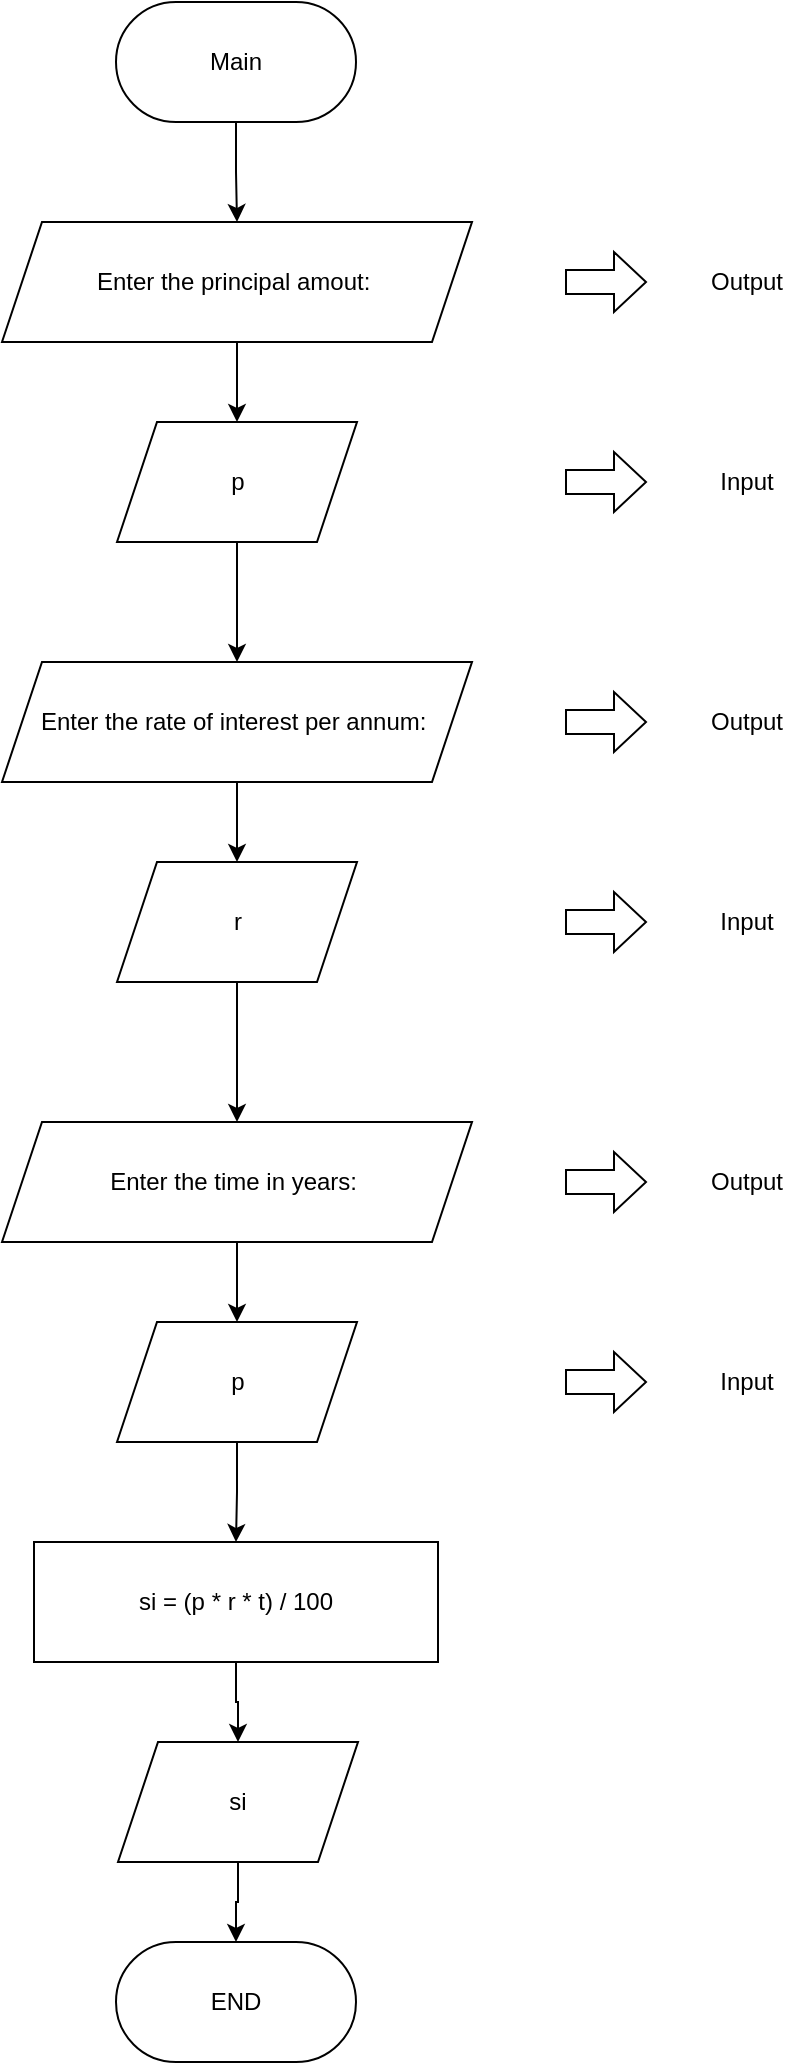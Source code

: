<mxfile version="26.2.2">
  <diagram name="Page-1" id="u8RO6fnT7Fma2MlrTh1C">
    <mxGraphModel dx="998" dy="498" grid="1" gridSize="10" guides="1" tooltips="1" connect="1" arrows="1" fold="1" page="1" pageScale="1" pageWidth="850" pageHeight="1100" math="0" shadow="0">
      <root>
        <mxCell id="0" />
        <mxCell id="1" parent="0" />
        <mxCell id="TdMK2pXTDtSjD5ZoeRto-3" value="" style="edgeStyle=orthogonalEdgeStyle;rounded=0;orthogonalLoop=1;jettySize=auto;html=1;" edge="1" parent="1" source="TdMK2pXTDtSjD5ZoeRto-1" target="TdMK2pXTDtSjD5ZoeRto-2">
          <mxGeometry relative="1" as="geometry" />
        </mxCell>
        <mxCell id="TdMK2pXTDtSjD5ZoeRto-1" value="Main" style="rounded=1;whiteSpace=wrap;html=1;arcSize=50;" vertex="1" parent="1">
          <mxGeometry x="365" y="42" width="120" height="60" as="geometry" />
        </mxCell>
        <mxCell id="TdMK2pXTDtSjD5ZoeRto-7" value="" style="edgeStyle=orthogonalEdgeStyle;rounded=0;orthogonalLoop=1;jettySize=auto;html=1;" edge="1" parent="1" source="TdMK2pXTDtSjD5ZoeRto-2" target="TdMK2pXTDtSjD5ZoeRto-6">
          <mxGeometry relative="1" as="geometry" />
        </mxCell>
        <mxCell id="TdMK2pXTDtSjD5ZoeRto-2" value="Enter the principal amout:&amp;nbsp;" style="shape=parallelogram;perimeter=parallelogramPerimeter;whiteSpace=wrap;html=1;fixedSize=1;" vertex="1" parent="1">
          <mxGeometry x="308" y="152" width="235" height="60" as="geometry" />
        </mxCell>
        <mxCell id="TdMK2pXTDtSjD5ZoeRto-4" value="" style="shape=singleArrow;whiteSpace=wrap;html=1;arrowWidth=0.4;arrowSize=0.4;" vertex="1" parent="1">
          <mxGeometry x="590" y="167" width="40" height="30" as="geometry" />
        </mxCell>
        <mxCell id="TdMK2pXTDtSjD5ZoeRto-5" value="Output" style="text;html=1;align=center;verticalAlign=middle;resizable=0;points=[];autosize=1;strokeColor=none;fillColor=none;" vertex="1" parent="1">
          <mxGeometry x="650" y="167" width="60" height="30" as="geometry" />
        </mxCell>
        <mxCell id="TdMK2pXTDtSjD5ZoeRto-19" value="" style="edgeStyle=orthogonalEdgeStyle;rounded=0;orthogonalLoop=1;jettySize=auto;html=1;" edge="1" parent="1" source="TdMK2pXTDtSjD5ZoeRto-6" target="TdMK2pXTDtSjD5ZoeRto-13">
          <mxGeometry relative="1" as="geometry" />
        </mxCell>
        <mxCell id="TdMK2pXTDtSjD5ZoeRto-6" value="p" style="shape=parallelogram;perimeter=parallelogramPerimeter;whiteSpace=wrap;html=1;fixedSize=1;" vertex="1" parent="1">
          <mxGeometry x="365.5" y="252" width="120" height="60" as="geometry" />
        </mxCell>
        <mxCell id="TdMK2pXTDtSjD5ZoeRto-8" value="" style="shape=singleArrow;whiteSpace=wrap;html=1;arrowWidth=0.4;arrowSize=0.4;" vertex="1" parent="1">
          <mxGeometry x="590" y="267" width="40" height="30" as="geometry" />
        </mxCell>
        <mxCell id="TdMK2pXTDtSjD5ZoeRto-9" value="Input" style="text;html=1;align=center;verticalAlign=middle;resizable=0;points=[];autosize=1;strokeColor=none;fillColor=none;" vertex="1" parent="1">
          <mxGeometry x="655" y="267" width="50" height="30" as="geometry" />
        </mxCell>
        <mxCell id="TdMK2pXTDtSjD5ZoeRto-12" value="" style="edgeStyle=orthogonalEdgeStyle;rounded=0;orthogonalLoop=1;jettySize=auto;html=1;" edge="1" parent="1" source="TdMK2pXTDtSjD5ZoeRto-13" target="TdMK2pXTDtSjD5ZoeRto-16">
          <mxGeometry relative="1" as="geometry" />
        </mxCell>
        <mxCell id="TdMK2pXTDtSjD5ZoeRto-13" value="Enter the rate of interest per annum:&amp;nbsp;" style="shape=parallelogram;perimeter=parallelogramPerimeter;whiteSpace=wrap;html=1;fixedSize=1;" vertex="1" parent="1">
          <mxGeometry x="308" y="372" width="235" height="60" as="geometry" />
        </mxCell>
        <mxCell id="TdMK2pXTDtSjD5ZoeRto-14" value="" style="shape=singleArrow;whiteSpace=wrap;html=1;arrowWidth=0.4;arrowSize=0.4;" vertex="1" parent="1">
          <mxGeometry x="590" y="387" width="40" height="30" as="geometry" />
        </mxCell>
        <mxCell id="TdMK2pXTDtSjD5ZoeRto-15" value="Output" style="text;html=1;align=center;verticalAlign=middle;resizable=0;points=[];autosize=1;strokeColor=none;fillColor=none;" vertex="1" parent="1">
          <mxGeometry x="650" y="387" width="60" height="30" as="geometry" />
        </mxCell>
        <mxCell id="TdMK2pXTDtSjD5ZoeRto-27" value="" style="edgeStyle=orthogonalEdgeStyle;rounded=0;orthogonalLoop=1;jettySize=auto;html=1;" edge="1" parent="1" source="TdMK2pXTDtSjD5ZoeRto-16" target="TdMK2pXTDtSjD5ZoeRto-21">
          <mxGeometry relative="1" as="geometry" />
        </mxCell>
        <mxCell id="TdMK2pXTDtSjD5ZoeRto-16" value="r" style="shape=parallelogram;perimeter=parallelogramPerimeter;whiteSpace=wrap;html=1;fixedSize=1;" vertex="1" parent="1">
          <mxGeometry x="365.5" y="472" width="120" height="60" as="geometry" />
        </mxCell>
        <mxCell id="TdMK2pXTDtSjD5ZoeRto-17" value="" style="shape=singleArrow;whiteSpace=wrap;html=1;arrowWidth=0.4;arrowSize=0.4;" vertex="1" parent="1">
          <mxGeometry x="590" y="487" width="40" height="30" as="geometry" />
        </mxCell>
        <mxCell id="TdMK2pXTDtSjD5ZoeRto-18" value="Input" style="text;html=1;align=center;verticalAlign=middle;resizable=0;points=[];autosize=1;strokeColor=none;fillColor=none;" vertex="1" parent="1">
          <mxGeometry x="655" y="487" width="50" height="30" as="geometry" />
        </mxCell>
        <mxCell id="TdMK2pXTDtSjD5ZoeRto-20" value="" style="edgeStyle=orthogonalEdgeStyle;rounded=0;orthogonalLoop=1;jettySize=auto;html=1;" edge="1" parent="1" source="TdMK2pXTDtSjD5ZoeRto-21" target="TdMK2pXTDtSjD5ZoeRto-24">
          <mxGeometry relative="1" as="geometry" />
        </mxCell>
        <mxCell id="TdMK2pXTDtSjD5ZoeRto-21" value="Enter the time in years:&amp;nbsp;" style="shape=parallelogram;perimeter=parallelogramPerimeter;whiteSpace=wrap;html=1;fixedSize=1;" vertex="1" parent="1">
          <mxGeometry x="308" y="602" width="235" height="60" as="geometry" />
        </mxCell>
        <mxCell id="TdMK2pXTDtSjD5ZoeRto-22" value="" style="shape=singleArrow;whiteSpace=wrap;html=1;arrowWidth=0.4;arrowSize=0.4;" vertex="1" parent="1">
          <mxGeometry x="590" y="617" width="40" height="30" as="geometry" />
        </mxCell>
        <mxCell id="TdMK2pXTDtSjD5ZoeRto-23" value="Output" style="text;html=1;align=center;verticalAlign=middle;resizable=0;points=[];autosize=1;strokeColor=none;fillColor=none;" vertex="1" parent="1">
          <mxGeometry x="650" y="617" width="60" height="30" as="geometry" />
        </mxCell>
        <mxCell id="TdMK2pXTDtSjD5ZoeRto-29" value="" style="edgeStyle=orthogonalEdgeStyle;rounded=0;orthogonalLoop=1;jettySize=auto;html=1;" edge="1" parent="1" source="TdMK2pXTDtSjD5ZoeRto-24" target="TdMK2pXTDtSjD5ZoeRto-28">
          <mxGeometry relative="1" as="geometry" />
        </mxCell>
        <mxCell id="TdMK2pXTDtSjD5ZoeRto-24" value="p" style="shape=parallelogram;perimeter=parallelogramPerimeter;whiteSpace=wrap;html=1;fixedSize=1;" vertex="1" parent="1">
          <mxGeometry x="365.5" y="702" width="120" height="60" as="geometry" />
        </mxCell>
        <mxCell id="TdMK2pXTDtSjD5ZoeRto-25" value="" style="shape=singleArrow;whiteSpace=wrap;html=1;arrowWidth=0.4;arrowSize=0.4;" vertex="1" parent="1">
          <mxGeometry x="590" y="717" width="40" height="30" as="geometry" />
        </mxCell>
        <mxCell id="TdMK2pXTDtSjD5ZoeRto-26" value="Input" style="text;html=1;align=center;verticalAlign=middle;resizable=0;points=[];autosize=1;strokeColor=none;fillColor=none;" vertex="1" parent="1">
          <mxGeometry x="655" y="717" width="50" height="30" as="geometry" />
        </mxCell>
        <mxCell id="TdMK2pXTDtSjD5ZoeRto-31" value="" style="edgeStyle=orthogonalEdgeStyle;rounded=0;orthogonalLoop=1;jettySize=auto;html=1;" edge="1" parent="1" source="TdMK2pXTDtSjD5ZoeRto-28" target="TdMK2pXTDtSjD5ZoeRto-30">
          <mxGeometry relative="1" as="geometry" />
        </mxCell>
        <mxCell id="TdMK2pXTDtSjD5ZoeRto-28" value="si = (p * r * t) / 100" style="rounded=0;whiteSpace=wrap;html=1;" vertex="1" parent="1">
          <mxGeometry x="324" y="812" width="202" height="60" as="geometry" />
        </mxCell>
        <mxCell id="TdMK2pXTDtSjD5ZoeRto-33" value="" style="edgeStyle=orthogonalEdgeStyle;rounded=0;orthogonalLoop=1;jettySize=auto;html=1;" edge="1" parent="1" source="TdMK2pXTDtSjD5ZoeRto-30" target="TdMK2pXTDtSjD5ZoeRto-32">
          <mxGeometry relative="1" as="geometry" />
        </mxCell>
        <mxCell id="TdMK2pXTDtSjD5ZoeRto-30" value="si" style="shape=parallelogram;perimeter=parallelogramPerimeter;whiteSpace=wrap;html=1;fixedSize=1;" vertex="1" parent="1">
          <mxGeometry x="366" y="912" width="120" height="60" as="geometry" />
        </mxCell>
        <mxCell id="TdMK2pXTDtSjD5ZoeRto-32" value="END" style="rounded=1;whiteSpace=wrap;html=1;arcSize=50;" vertex="1" parent="1">
          <mxGeometry x="365" y="1012" width="120" height="60" as="geometry" />
        </mxCell>
      </root>
    </mxGraphModel>
  </diagram>
</mxfile>
